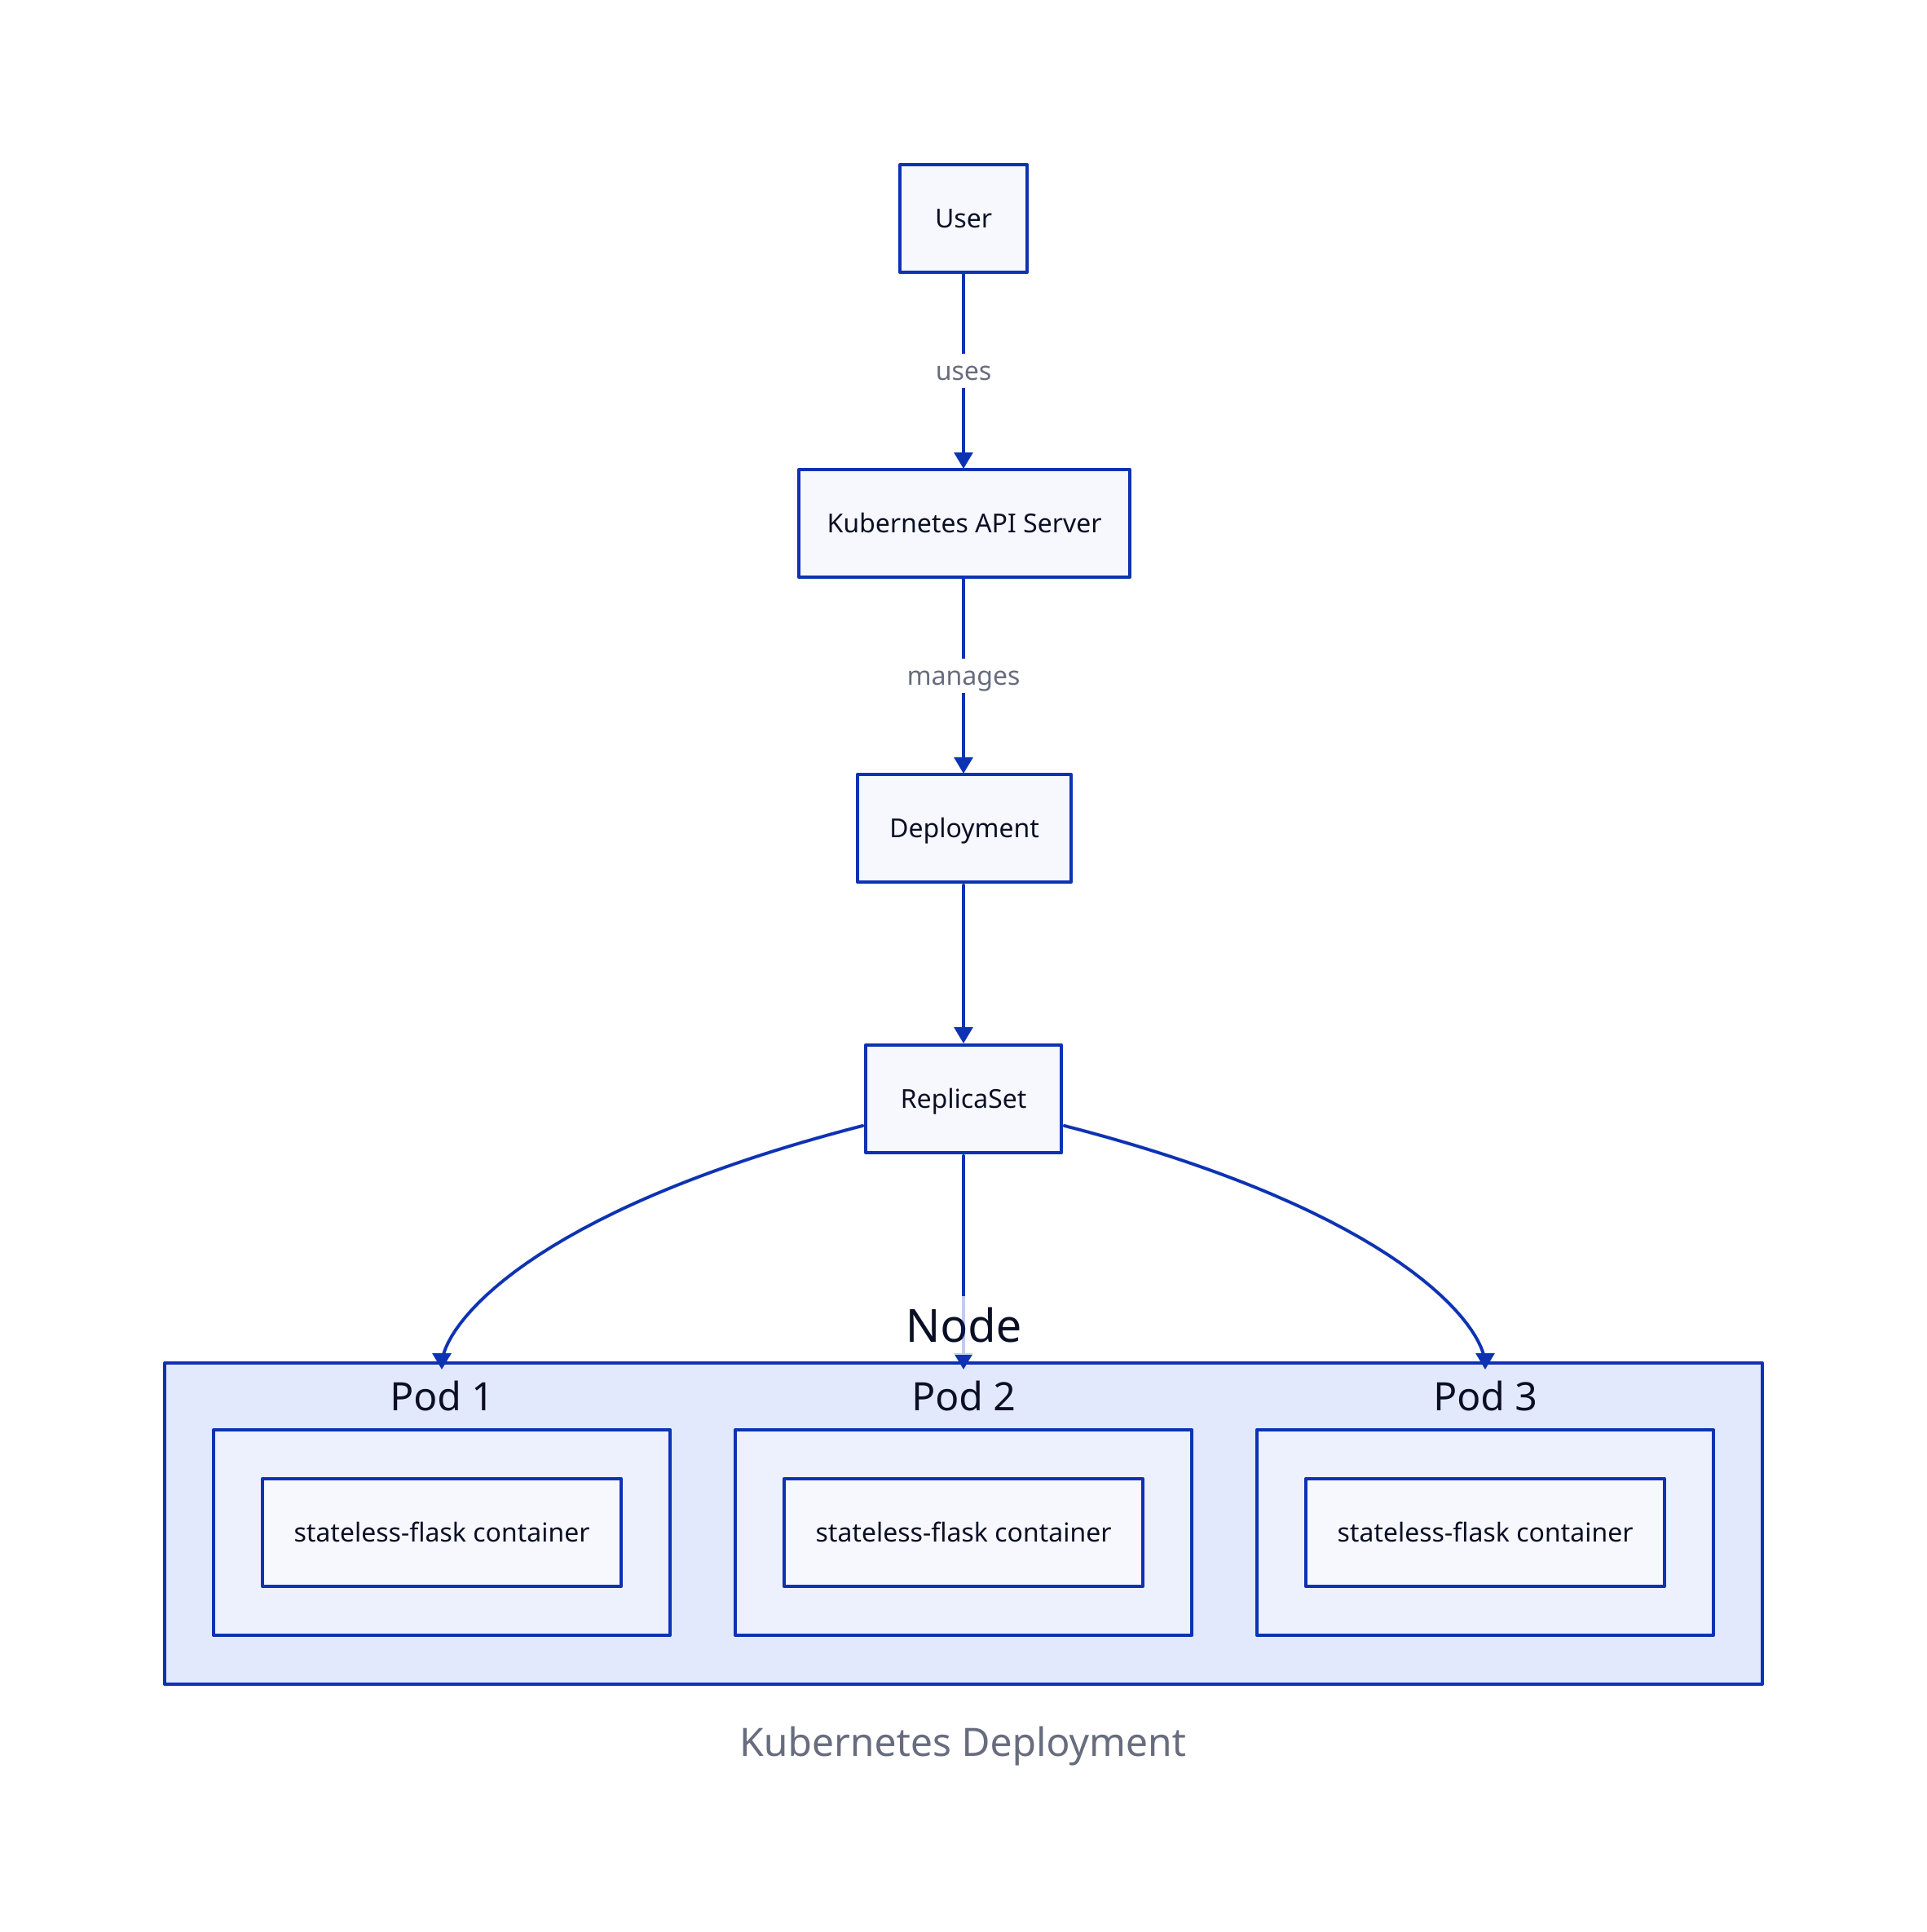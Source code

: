 Node: {
  Pod 1: {
    Container: stateless-flask container
  }
  Pod 2: {
    Container: stateless-flask container
  }
  Pod 3: {
    Container: stateless-flask container
  }
}

User -> Kubernetes API Server: uses
Kubernetes API Server -> Deployment: manages

Deployment -> ReplicaSet

ReplicaSet -> Node.Pod 1
ReplicaSet -> Node.Pod 2
ReplicaSet -> Node.Pod 3

title: Kubernetes Deployment {
  shape: text
  near: bottom-center
  style: {
    font-size: 24
    italic: true
  }
}
